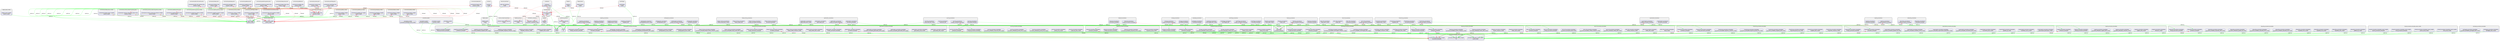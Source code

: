 digraph ColumnSameAsNetwork {
graph [
            fontname="Helvetica",
            fontsize=12,
            bgcolor=white,
            splines=true,
            nodesep=0.6,
            concentrate=true,
            compound=true,
        ];
node [shape=box, style=rounded, fontname="Helvetica"];
edge [fontname="Helvetica"];
subgraph cluster_commercial_volume_measuring_device_lots {
  C170 [color="blue", fillcolor="#ffffff", label="commercial_volume_measuring_device_lots\nproduct_model"];
  label="commercial_volume_measuring_device_lots";
  style="filled, rounded";
  fillcolor="#f0f0f0";
}
subgraph cluster_commercial_centrifuge_lots {
  C136 [color="blue", fillcolor="#ffffff", label="commercial_centrifuge_lots\nproduct_model"];
  label="commercial_centrifuge_lots";
  style="filled, rounded";
  fillcolor="#f0f0f0";
}
subgraph cluster_commercial_product_lots {
  C165 [color="blue", fillcolor="#ffffff", label="commercial_product_lots\nproduct_model"];
  label="commercial_product_lots";
  style="filled, rounded";
  fillcolor="#f0f0f0";
}
subgraph cluster_supernatant_procedure_templates {
  C491 [color="blue", fillcolor="#ffffff", label="supernatant_procedure_templates\nforeign_procedure_template"];
  C493 [color="blue", fillcolor="#ffffff", label="supernatant_procedure_templates\npipette_tip_model"];
  C494 [color="blue", fillcolor="#ffffff", label="supernatant_procedure_templates\nprocedure_template"];
  C495 [color="blue", fillcolor="#ffffff", label="supernatant_procedure_templates\nprocedure_template_pipette_tip_model"];
  C496 [color="blue", fillcolor="#ffffff", label="supernatant_procedure_templates\nprocedure_template_stratified_source_model"];
  C497 [color="blue", fillcolor="#ffffff", label="supernatant_procedure_templates\nprocedure_template_supernatant_destination_model"];
  C498 [color="blue", fillcolor="#ffffff", label="supernatant_procedure_templates\nprocedure_template_transferred_with_model"];
  C499 [color="blue", fillcolor="#ffffff", label="supernatant_procedure_templates\nstratified_source_model"];
  C500 [color="blue", fillcolor="#ffffff", label="supernatant_procedure_templates\nsupernatant_destination_model"];
  C501 [color="blue", fillcolor="#ffffff", label="supernatant_procedure_templates\ntransferred_with_model"];
  label="supernatant_procedure_templates";
  style="filled, rounded";
  fillcolor="#f0f0f0";
}
subgraph cluster_photograph_procedure_templates {
  C340 [color="blue", fillcolor="#ffffff", label="photograph_procedure_templates\nforeign_procedure_template"];
  C341 [color="blue", fillcolor="#ffffff", label="photograph_procedure_templates\nphotographed_asset_model"];
  C342 [color="blue", fillcolor="#ffffff", label="photograph_procedure_templates\nphotographed_with_model"];
  C343 [color="blue", fillcolor="#ffffff", label="photograph_procedure_templates\nprocedure_template"];
  C344 [color="blue", fillcolor="#ffffff", label="photograph_procedure_templates\nprocedure_template_photographed_asset_model"];
  C345 [color="blue", fillcolor="#ffffff", label="photograph_procedure_templates\nprocedure_template_photographed_with_model"];
  label="photograph_procedure_templates";
  style="filled, rounded";
  fillcolor="#f0f0f0";
}
subgraph cluster_freeze_drying_procedure_templates {
  C230 [color="blue", fillcolor="#ffffff", label="freeze_drying_procedure_templates\nforeign_procedure_template"];
  C231 [color="blue", fillcolor="#ffffff", label="freeze_drying_procedure_templates\nfreeze_dried_container_model"];
  C232 [color="blue", fillcolor="#ffffff", label="freeze_drying_procedure_templates\nfreeze_dried_with_model"];
  C236 [color="blue", fillcolor="#ffffff", label="freeze_drying_procedure_templates\nprocedure_template"];
  C237 [color="blue", fillcolor="#ffffff", label="freeze_drying_procedure_templates\nprocedure_template_freeze_dried_container_model"];
  C238 [color="blue", fillcolor="#ffffff", label="freeze_drying_procedure_templates\nprocedure_template_freeze_dried_with_model"];
  label="freeze_drying_procedure_templates";
  style="filled, rounded";
  fillcolor="#f0f0f0";
}
subgraph cluster_commercial_camera_lots {
  C132 [color="blue", fillcolor="#ffffff", label="commercial_camera_lots\nproduct_model"];
  label="commercial_camera_lots";
  style="filled, rounded";
  fillcolor="#f0f0f0";
}
subgraph cluster_digital_asset_models {
  C188 [color="blue", fillcolor="#ffffff", label="digital_asset_models\nparent_model"];
  label="digital_asset_models";
  style="filled, rounded";
  fillcolor="#f0f0f0";
}
subgraph cluster_commercial_freezer_lots {
  C144 [color="blue", fillcolor="#ffffff", label="commercial_freezer_lots\nproduct_model"];
  label="commercial_freezer_lots";
  style="filled, rounded";
  fillcolor="#f0f0f0";
}
subgraph cluster_disposal_procedures {
  C197 [color="blue", fillcolor="#ffffff", label="disposal_procedures\nforeign_procedure_template"];
  C199 [color="blue", fillcolor="#ffffff", label="disposal_procedures\nprocedure_template"];
  label="disposal_procedures";
  style="filled, rounded";
  fillcolor="#f0f0f0";
}
subgraph cluster_commercial_ball_mill_machine_lots {
  C124 [color="blue", fillcolor="#ffffff", label="commercial_ball_mill_machine_lots\nproduct_model"];
  label="commercial_ball_mill_machine_lots";
  style="filled, rounded";
  fillcolor="#f0f0f0";
}
subgraph cluster_ball_mill_machines {
  C50 [color="blue", fillcolor="#ffffff", label="ball_mill_machines\nmodel"];
  label="ball_mill_machines";
  style="filled, rounded";
  fillcolor="#f0f0f0";
}
subgraph cluster_commercial_pipette_lots {
  C152 [color="blue", fillcolor="#ffffff", label="commercial_pipette_lots\nproduct_model"];
  label="commercial_pipette_lots";
  style="filled, rounded";
  fillcolor="#f0f0f0";
}
subgraph cluster_commercial_pipette_models {
  C154 [color="blue", fillcolor="#ffffff", label="commercial_pipette_models\nparent_model"];
  label="commercial_pipette_models";
  style="filled, rounded";
  fillcolor="#f0f0f0";
}
subgraph cluster_storage_procedures {
  C486 [color="blue", fillcolor="#ffffff", label="storage_procedures\nforeign_procedure_template"];
  C488 [color="blue", fillcolor="#ffffff", label="storage_procedures\nprocedure_template"];
  label="storage_procedures";
  style="filled, rounded";
  fillcolor="#f0f0f0";
}
subgraph cluster_commercial_packaging_models {
  C150 [color="blue", fillcolor="#ffffff", label="commercial_packaging_models\nparent_model"];
  label="commercial_packaging_models";
  style="filled, rounded";
  fillcolor="#f0f0f0";
}
subgraph cluster_procedure_assets {
  C381 [color="blue", fillcolor="#ffffff", label="procedure_assets\nancestor_model"];
  C382 [color="blue", fillcolor="#ffffff", label="procedure_assets\nasset"];
  C387 [color="blue", fillcolor="#ffffff", label="procedure_assets\nprocedure_template"];
  C388 [color="blue", fillcolor="#ffffff", label="procedure_assets\nprocedure_template_asset_model"];
  label="procedure_assets";
  style="filled, rounded";
  fillcolor="#f0f0f0";
}
subgraph cluster_physical_asset_models {
  C354 [color="blue", fillcolor="#ffffff", label="physical_asset_models\nparent_model"];
  label="physical_asset_models";
  style="filled, rounded";
  fillcolor="#f0f0f0";
}
subgraph cluster_fractioning_procedure_templates {
  C208 [color="blue", fillcolor="#ffffff", label="fractioning_procedure_templates\nforeign_procedure_template"];
  C209 [color="blue", fillcolor="#ffffff", label="fractioning_procedure_templates\nfragment_container_model"];
  C210 [color="blue", fillcolor="#ffffff", label="fractioning_procedure_templates\nfragment_placed_into_model"];
  C212 [color="blue", fillcolor="#ffffff", label="fractioning_procedure_templates\nprocedure_template"];
  C213 [color="blue", fillcolor="#ffffff", label="fractioning_procedure_templates\nprocedure_template_fragment_container_model"];
  C214 [color="blue", fillcolor="#ffffff", label="fractioning_procedure_templates\nprocedure_template_fragment_placed_into_model"];
  C215 [color="blue", fillcolor="#ffffff", label="fractioning_procedure_templates\nprocedure_template_weighed_with_model"];
  C217 [color="blue", fillcolor="#ffffff", label="fractioning_procedure_templates\nweighed_with_model"];
  label="fractioning_procedure_templates";
  style="filled, rounded";
  fillcolor="#f0f0f0";
}
subgraph cluster_freezing_procedure_templates {
  C250 [color="blue", fillcolor="#ffffff", label="freezing_procedure_templates\nforeign_procedure_template"];
  C251 [color="blue", fillcolor="#ffffff", label="freezing_procedure_templates\nfrozen_container_model"];
  C252 [color="blue", fillcolor="#ffffff", label="freezing_procedure_templates\nfrozen_with_model"];
  C255 [color="blue", fillcolor="#ffffff", label="freezing_procedure_templates\nprocedure_template"];
  C256 [color="blue", fillcolor="#ffffff", label="freezing_procedure_templates\nprocedure_template_frozen_container_model"];
  C257 [color="blue", fillcolor="#ffffff", label="freezing_procedure_templates\nprocedure_template_frozen_with_model"];
  label="freezing_procedure_templates";
  style="filled, rounded";
  fillcolor="#f0f0f0";
}
subgraph cluster_procedures {
  C411 [color="blue", fillcolor="#ffffff", label="procedures\nprocedure_template"];
  label="procedures";
  style="filled, rounded";
  fillcolor="#f0f0f0";
}
subgraph cluster_weighing_procedures {
  C571 [color="blue", fillcolor="#ffffff", label="weighing_procedures\nforeign_procedure_template"];
  C574 [color="blue", fillcolor="#ffffff", label="weighing_procedures\nprocedure_template"];
  C576 [color="blue", fillcolor="#ffffff", label="weighing_procedures\nweighed_with"];
  C577 [color="blue", fillcolor="#ffffff", label="weighing_procedures\nweighed_with_model"];
  label="weighing_procedures";
  style="filled, rounded";
  fillcolor="#f0f0f0";
}
subgraph cluster_asset_models {
  C36 [color="blue", fillcolor="#ffffff", label="asset_models\nparent_model"];
  label="asset_models";
  style="filled, rounded";
  fillcolor="#f0f0f0";
}
subgraph cluster_capping_procedures {
  C92 [color="blue", fillcolor="#ffffff", label="capping_procedures\nforeign_procedure_template"];
  C94 [color="blue", fillcolor="#ffffff", label="capping_procedures\nprocedure_template"];
  label="capping_procedures";
  style="filled, rounded";
  fillcolor="#f0f0f0";
}
subgraph cluster_commercial_packaging_lots {
  C148 [color="blue", fillcolor="#ffffff", label="commercial_packaging_lots\nproduct_model"];
  label="commercial_packaging_lots";
  style="filled, rounded";
  fillcolor="#f0f0f0";
}
subgraph cluster_commercial_freeze_dryer_models {
  C142 [color="blue", fillcolor="#ffffff", label="commercial_freeze_dryer_models\nparent_model"];
  label="commercial_freeze_dryer_models";
  style="filled, rounded";
  fillcolor="#f0f0f0";
}
subgraph cluster_freeze_dryers {
  C229 [color="blue", fillcolor="#ffffff", label="freeze_dryers\nmodel"];
  label="freeze_dryers";
  style="filled, rounded";
  fillcolor="#f0f0f0";
}
subgraph cluster_geolocation_procedures {
  C273 [color="blue", fillcolor="#ffffff", label="geolocation_procedures\nforeign_procedure_template"];
  C275 [color="blue", fillcolor="#ffffff", label="geolocation_procedures\ngeolocated_with"];
  C276 [color="blue", fillcolor="#ffffff", label="geolocation_procedures\ngeolocated_with_model"];
  C278 [color="blue", fillcolor="#ffffff", label="geolocation_procedures\nprocedure_template"];
  label="geolocation_procedures";
  style="filled, rounded";
  fillcolor="#f0f0f0";
}
subgraph cluster_storage_procedure_templates {
  C477 [color="blue", fillcolor="#ffffff", label="storage_procedure_templates\nforeign_procedure_template"];
  C480 [color="blue", fillcolor="#ffffff", label="storage_procedure_templates\nprocedure_template"];
  C481 [color="blue", fillcolor="#ffffff", label="storage_procedure_templates\nprocedure_template_stored_asset_model"];
  C482 [color="blue", fillcolor="#ffffff", label="storage_procedure_templates\nprocedure_template_stored_into_model"];
  C483 [color="blue", fillcolor="#ffffff", label="storage_procedure_templates\nstored_asset_model"];
  C484 [color="blue", fillcolor="#ffffff", label="storage_procedure_templates\nstored_into_model"];
  label="storage_procedure_templates";
  style="filled, rounded";
  fillcolor="#f0f0f0";
}
subgraph cluster_supernatant_procedures {
  C503 [color="blue", fillcolor="#ffffff", label="supernatant_procedures\nforeign_procedure_template"];
  C506 [color="blue", fillcolor="#ffffff", label="supernatant_procedures\nprocedure_template"];
  label="supernatant_procedures";
  style="filled, rounded";
  fillcolor="#f0f0f0";
}
subgraph cluster_aliquoting_procedures {
  C20 [color="blue", fillcolor="#ffffff", label="aliquoting_procedures\nforeign_procedure_template"];
  C23 [color="blue", fillcolor="#ffffff", label="aliquoting_procedures\nprocedure_template"];
  label="aliquoting_procedures";
  style="filled, rounded";
  fillcolor="#f0f0f0";
}
subgraph cluster_cameras {
  C82 [color="blue", fillcolor="#ffffff", label="cameras\nmodel"];
  label="cameras";
  style="filled, rounded";
  fillcolor="#f0f0f0";
}
subgraph cluster_commercial_weighing_device_models {
  C176 [color="blue", fillcolor="#ffffff", label="commercial_weighing_device_models\nparent_model"];
  label="commercial_weighing_device_models";
  style="filled, rounded";
  fillcolor="#f0f0f0";
}
subgraph cluster_photograph_procedures {
  C347 [color="blue", fillcolor="#ffffff", label="photograph_procedures\nforeign_procedure_template"];
  C349 [color="blue", fillcolor="#ffffff", label="photograph_procedures\nphotographed_with"];
  C350 [color="blue", fillcolor="#ffffff", label="photograph_procedures\nphotographed_with_model"];
  C352 [color="blue", fillcolor="#ffffff", label="photograph_procedures\nprocedure_template"];
  label="photograph_procedures";
  style="filled, rounded";
  fillcolor="#f0f0f0";
}
subgraph cluster_pouring_procedures {
  C374 [color="blue", fillcolor="#ffffff", label="pouring_procedures\nforeign_procedure_template"];
  C375 [color="blue", fillcolor="#ffffff", label="pouring_procedures\nmeasured_with"];
  C376 [color="blue", fillcolor="#ffffff", label="pouring_procedures\nmeasured_with_model"];
  C380 [color="blue", fillcolor="#ffffff", label="pouring_procedures\nprocedure_template"];
  label="pouring_procedures";
  style="filled, rounded";
  fillcolor="#f0f0f0";
}
subgraph cluster_commercial_pipette_tip_models {
  C158 [color="blue", fillcolor="#ffffff", label="commercial_pipette_tip_models\nparent_model"];
  label="commercial_pipette_tip_models";
  style="filled, rounded";
  fillcolor="#f0f0f0";
}
subgraph cluster_commercial_positioning_device_lots {
  C160 [color="blue", fillcolor="#ffffff", label="commercial_positioning_device_lots\nproduct_model"];
  label="commercial_positioning_device_lots";
  style="filled, rounded";
  fillcolor="#f0f0f0";
}
subgraph cluster_commercial_camera_models {
  C134 [color="blue", fillcolor="#ffffff", label="commercial_camera_models\nparent_model"];
  label="commercial_camera_models";
  style="filled, rounded";
  fillcolor="#f0f0f0";
}
subgraph cluster_centrifuge_procedure_templates {
  C97 [color="blue", fillcolor="#ffffff", label="centrifuge_procedure_templates\ncentrifuged_container_model"];
  C98 [color="blue", fillcolor="#ffffff", label="centrifuge_procedure_templates\ncentrifuged_with_model"];
  C99 [color="blue", fillcolor="#ffffff", label="centrifuge_procedure_templates\nforeign_procedure_template"];
  C102 [color="blue", fillcolor="#ffffff", label="centrifuge_procedure_templates\nprocedure_template"];
  C103 [color="blue", fillcolor="#ffffff", label="centrifuge_procedure_templates\nprocedure_template_centrifuged_container_model"];
  C104 [color="blue", fillcolor="#ffffff", label="centrifuge_procedure_templates\nprocedure_template_centrifuged_with_model"];
  label="centrifuge_procedure_templates";
  style="filled, rounded";
  fillcolor="#f0f0f0";
}
subgraph cluster_commercial_positioning_device_models {
  C162 [color="blue", fillcolor="#ffffff", label="commercial_positioning_device_models\nparent_model"];
  label="commercial_positioning_device_models";
  style="filled, rounded";
  fillcolor="#f0f0f0";
}
subgraph cluster_volumetric_containers {
  C560 [color="blue", fillcolor="#ffffff", label="volumetric_containers\nvolumetric_container_model"];
  label="volumetric_containers";
  style="filled, rounded";
  fillcolor="#f0f0f0";
}
subgraph cluster_volume_measuring_devices {
  C556 [color="blue", fillcolor="#ffffff", label="volume_measuring_devices\nmodel"];
  label="volume_measuring_devices";
  style="filled, rounded";
  fillcolor="#f0f0f0";
}
subgraph cluster_commercial_beads_models {
  C130 [color="blue", fillcolor="#ffffff", label="commercial_beads_models\nparent_model"];
  label="commercial_beads_models";
  style="filled, rounded";
  fillcolor="#f0f0f0";
}
subgraph cluster_digital_assets {
  C190 [color="blue", fillcolor="#ffffff", label="digital_assets\nmodel"];
  label="digital_assets";
  style="filled, rounded";
  fillcolor="#f0f0f0";
}
subgraph cluster_capping_procedure_templates {
  C83 [color="blue", fillcolor="#ffffff", label="capping_procedure_templates\ncapped_with_model"];
  C84 [color="blue", fillcolor="#ffffff", label="capping_procedure_templates\ncontainer_model"];
  C85 [color="blue", fillcolor="#ffffff", label="capping_procedure_templates\nforeign_procedure_template"];
  C86 [color="blue", fillcolor="#ffffff", label="capping_procedure_templates\nprocedure_template"];
  C87 [color="blue", fillcolor="#ffffff", label="capping_procedure_templates\nprocedure_template_capped_with_model"];
  C88 [color="blue", fillcolor="#ffffff", label="capping_procedure_templates\nprocedure_template_container_model"];
  label="capping_procedure_templates";
  style="filled, rounded";
  fillcolor="#f0f0f0";
}
subgraph cluster_commercial_centrifuge_models {
  C138 [color="blue", fillcolor="#ffffff", label="commercial_centrifuge_models\nparent_model"];
  label="commercial_centrifuge_models";
  style="filled, rounded";
  fillcolor="#f0f0f0";
}
subgraph cluster_shared_procedure_template_asset_models {
  C461 [color="blue", fillcolor="#ffffff", label="shared_procedure_template_asset_models\nchild_asset_model"];
  C463 [color="blue", fillcolor="#ffffff", label="shared_procedure_template_asset_models\nchild_procedure_template"];
  C467 [color="blue", fillcolor="#ffffff", label="shared_procedure_template_asset_models\nparent_asset_model"];
  C468 [color="blue", fillcolor="#ffffff", label="shared_procedure_template_asset_models\nparent_procedure_template"];
  label="shared_procedure_template_asset_models";
  style="filled, rounded";
  fillcolor="#f0f0f0";
}
subgraph cluster_freeze_drying_procedures {
  C241 [color="blue", fillcolor="#ffffff", label="freeze_drying_procedures\nforeign_procedure_template"];
  C243 [color="blue", fillcolor="#ffffff", label="freeze_drying_procedures\nfreeze_dryed_with"];
  C244 [color="blue", fillcolor="#ffffff", label="freeze_drying_procedures\nfreeze_dryed_with_model"];
  C246 [color="blue", fillcolor="#ffffff", label="freeze_drying_procedures\nprocedure_template"];
  label="freeze_drying_procedures";
  style="filled, rounded";
  fillcolor="#f0f0f0";
}
subgraph cluster_centrifuge_procedures {
  C108 [color="blue", fillcolor="#ffffff", label="centrifuge_procedures\ncentrifuged_with"];
  C109 [color="blue", fillcolor="#ffffff", label="centrifuge_procedures\ncentrifuged_with_model"];
  C111 [color="blue", fillcolor="#ffffff", label="centrifuge_procedures\nforeign_procedure_template"];
  C113 [color="blue", fillcolor="#ffffff", label="centrifuge_procedures\nprocedure_template"];
  label="centrifuge_procedures";
  style="filled, rounded";
  fillcolor="#f0f0f0";
}
subgraph cluster_weighing_devices {
  C563 [color="blue", fillcolor="#ffffff", label="weighing_devices\nmodel"];
  label="weighing_devices";
  style="filled, rounded";
  fillcolor="#f0f0f0";
}
subgraph cluster_assets {
  C42 [color="blue", fillcolor="#ffffff", label="assets\nid"];
  C43 [color="blue", fillcolor="#ffffff", label="assets\nmodel"];
  label="assets";
  style="filled, rounded";
  fillcolor="#f0f0f0";
}
subgraph cluster_pipettes {
  C360 [color="blue", fillcolor="#ffffff", label="pipettes\nmodel"];
  label="pipettes";
  style="filled, rounded";
  fillcolor="#f0f0f0";
}
subgraph cluster_disposal_procedure_templates {
  C191 [color="blue", fillcolor="#ffffff", label="disposal_procedure_templates\ndisposed_asset_model"];
  C192 [color="blue", fillcolor="#ffffff", label="disposal_procedure_templates\nforeign_procedure_template"];
  C193 [color="blue", fillcolor="#ffffff", label="disposal_procedure_templates\nprocedure_template"];
  C194 [color="blue", fillcolor="#ffffff", label="disposal_procedure_templates\nprocedure_template_disposed_asset_model"];
  label="disposal_procedure_templates";
  style="filled, rounded";
  fillcolor="#f0f0f0";
}
subgraph cluster_ball_mill_procedure_templates {
  C51 [color="blue", fillcolor="#ffffff", label="ball_mill_procedure_templates\nbead_model"];
  C52 [color="blue", fillcolor="#ffffff", label="ball_mill_procedure_templates\nforeign_procedure_template"];
  C56 [color="blue", fillcolor="#ffffff", label="ball_mill_procedure_templates\nmilled_container_model"];
  C57 [color="blue", fillcolor="#ffffff", label="ball_mill_procedure_templates\nmilled_with_model"];
  C59 [color="blue", fillcolor="#ffffff", label="ball_mill_procedure_templates\nprocedure_template"];
  C60 [color="blue", fillcolor="#ffffff", label="ball_mill_procedure_templates\nprocedure_template_bead_model"];
  C61 [color="blue", fillcolor="#ffffff", label="ball_mill_procedure_templates\nprocedure_template_milled_container_model"];
  C62 [color="blue", fillcolor="#ffffff", label="ball_mill_procedure_templates\nprocedure_template_milled_with_model"];
  label="ball_mill_procedure_templates";
  style="filled, rounded";
  fillcolor="#f0f0f0";
}
subgraph cluster_commercial_freeze_dryer_lots {
  C140 [color="blue", fillcolor="#ffffff", label="commercial_freeze_dryer_lots\nproduct_model"];
  label="commercial_freeze_dryer_lots";
  style="filled, rounded";
  fillcolor="#f0f0f0";
}
subgraph cluster_freezing_procedures {
  C260 [color="blue", fillcolor="#ffffff", label="freezing_procedures\nforeign_procedure_template"];
  C262 [color="blue", fillcolor="#ffffff", label="freezing_procedures\nfrozen_with"];
  C263 [color="blue", fillcolor="#ffffff", label="freezing_procedures\nfrozen_with_model"];
  C265 [color="blue", fillcolor="#ffffff", label="freezing_procedures\nprocedure_template"];
  label="freezing_procedures";
  style="filled, rounded";
  fillcolor="#f0f0f0";
}
subgraph cluster_commercial_pipette_tip_lots {
  C156 [color="blue", fillcolor="#ffffff", label="commercial_pipette_tip_lots\nproduct_model"];
  label="commercial_pipette_tip_lots";
  style="filled, rounded";
  fillcolor="#f0f0f0";
}
subgraph cluster_commercial_volume_measuring_device_models {
  C172 [color="blue", fillcolor="#ffffff", label="commercial_volume_measuring_device_models\nparent_model"];
  label="commercial_volume_measuring_device_models";
  style="filled, rounded";
  fillcolor="#f0f0f0";
}
subgraph cluster_commercial_weighing_device_lots {
  C174 [color="blue", fillcolor="#ffffff", label="commercial_weighing_device_lots\nproduct_model"];
  label="commercial_weighing_device_lots";
  style="filled, rounded";
  fillcolor="#f0f0f0";
}
subgraph cluster_packaging_procedure_templates {
  C319 [color="blue", fillcolor="#ffffff", label="packaging_procedure_templates\npackaged_with_model"];
  C321 [color="blue", fillcolor="#ffffff", label="packaging_procedure_templates\nprocedure_template_packaged_with_model"];
  label="packaging_procedure_templates";
  style="filled, rounded";
  fillcolor="#f0f0f0";
}
subgraph cluster_weighing_procedure_templates {
  C564 [color="blue", fillcolor="#ffffff", label="weighing_procedure_templates\nforeign_procedure_template"];
  C565 [color="blue", fillcolor="#ffffff", label="weighing_procedure_templates\nprocedure_template"];
  C566 [color="blue", fillcolor="#ffffff", label="weighing_procedure_templates\nprocedure_template_weighed_container_model"];
  C567 [color="blue", fillcolor="#ffffff", label="weighing_procedure_templates\nprocedure_template_weighed_with_model"];
  C568 [color="blue", fillcolor="#ffffff", label="weighing_procedure_templates\nweighed_container_model"];
  C569 [color="blue", fillcolor="#ffffff", label="weighing_procedure_templates\nweighed_with_model"];
  label="weighing_procedure_templates";
  style="filled, rounded";
  fillcolor="#f0f0f0";
}
subgraph cluster_geolocation_procedure_templates {
  C266 [color="blue", fillcolor="#ffffff", label="geolocation_procedure_templates\nforeign_procedure_template"];
  C267 [color="blue", fillcolor="#ffffff", label="geolocation_procedure_templates\ngeolocated_asset_model"];
  C268 [color="blue", fillcolor="#ffffff", label="geolocation_procedure_templates\ngeolocated_with_model"];
  C269 [color="blue", fillcolor="#ffffff", label="geolocation_procedure_templates\nprocedure_template"];
  C270 [color="blue", fillcolor="#ffffff", label="geolocation_procedure_templates\nprocedure_template_geolocated_asset_model"];
  C271 [color="blue", fillcolor="#ffffff", label="geolocation_procedure_templates\nprocedure_template_geolocated_with_model"];
  label="geolocation_procedure_templates";
  style="filled, rounded";
  fillcolor="#f0f0f0";
}
subgraph cluster_commercial_freezer_models {
  C146 [color="blue", fillcolor="#ffffff", label="commercial_freezer_models\nparent_model"];
  label="commercial_freezer_models";
  style="filled, rounded";
  fillcolor="#f0f0f0";
}
subgraph cluster_procedure_template_asset_models {
  C389 [color="blue", fillcolor="#ffffff", label="procedure_template_asset_models\nasset_model"];
  C392 [color="blue", fillcolor="#ffffff", label="procedure_template_asset_models\nid"];
  C394 [color="blue", fillcolor="#ffffff", label="procedure_template_asset_models\nprocedure_template"];
  label="procedure_template_asset_models";
  style="filled, rounded";
  fillcolor="#f0f0f0";
}
subgraph cluster_aliquoting_procedure_templates {
  C6 [color="blue", fillcolor="#ffffff", label="aliquoting_procedure_templates\naliquoted_from_model"];
  C7 [color="blue", fillcolor="#ffffff", label="aliquoting_procedure_templates\naliquoted_into_model"];
  C8 [color="blue", fillcolor="#ffffff", label="aliquoting_procedure_templates\naliquoted_with_model"];
  C9 [color="blue", fillcolor="#ffffff", label="aliquoting_procedure_templates\nforeign_procedure_template"];
  C11 [color="blue", fillcolor="#ffffff", label="aliquoting_procedure_templates\npipette_tip_model"];
  C12 [color="blue", fillcolor="#ffffff", label="aliquoting_procedure_templates\nprocedure_template"];
  C13 [color="blue", fillcolor="#ffffff", label="aliquoting_procedure_templates\nprocedure_template_aliquoted_from_model"];
  C14 [color="blue", fillcolor="#ffffff", label="aliquoting_procedure_templates\nprocedure_template_aliquoted_into_model"];
  C15 [color="blue", fillcolor="#ffffff", label="aliquoting_procedure_templates\nprocedure_template_aliquoted_with_model"];
  C16 [color="blue", fillcolor="#ffffff", label="aliquoting_procedure_templates\nprocedure_template_pipette_tip_model"];
  label="aliquoting_procedure_templates";
  style="filled, rounded";
  fillcolor="#f0f0f0";
}
subgraph cluster_centrifuges {
  C115 [color="blue", fillcolor="#ffffff", label="centrifuges\nmodel"];
  label="centrifuges";
  style="filled, rounded";
  fillcolor="#f0f0f0";
}
subgraph cluster_ball_mill_procedures {
  C66 [color="blue", fillcolor="#ffffff", label="ball_mill_procedures\nforeign_procedure_template"];
  C68 [color="blue", fillcolor="#ffffff", label="ball_mill_procedures\nmilled_with"];
  C69 [color="blue", fillcolor="#ffffff", label="ball_mill_procedures\nmilled_with_model"];
  C71 [color="blue", fillcolor="#ffffff", label="ball_mill_procedures\nprocedure_template"];
  label="ball_mill_procedures";
  style="filled, rounded";
  fillcolor="#f0f0f0";
}
subgraph cluster_physical_assets {
  C356 [color="blue", fillcolor="#ffffff", label="physical_assets\nmodel"];
  label="physical_assets";
  style="filled, rounded";
  fillcolor="#f0f0f0";
}
subgraph cluster_fractioning_procedures {
  C219 [color="blue", fillcolor="#ffffff", label="fractioning_procedures\nforeign_procedure_template"];
  C224 [color="blue", fillcolor="#ffffff", label="fractioning_procedures\nprocedure_template"];
  C225 [color="blue", fillcolor="#ffffff", label="fractioning_procedures\nweighed_with"];
  C226 [color="blue", fillcolor="#ffffff", label="fractioning_procedures\nweighed_with_model"];
  label="fractioning_procedures";
  style="filled, rounded";
  fillcolor="#f0f0f0";
}
subgraph cluster_commercial_beads_lots {
  C128 [color="blue", fillcolor="#ffffff", label="commercial_beads_lots\nproduct_model"];
  label="commercial_beads_lots";
  style="filled, rounded";
  fillcolor="#f0f0f0";
}
subgraph cluster_pouring_procedure_templates {
  C364 [color="blue", fillcolor="#ffffff", label="pouring_procedure_templates\nforeign_procedure_template"];
  C366 [color="blue", fillcolor="#ffffff", label="pouring_procedure_templates\nmeasured_with_model"];
  C368 [color="blue", fillcolor="#ffffff", label="pouring_procedure_templates\npoured_into_model"];
  C369 [color="blue", fillcolor="#ffffff", label="pouring_procedure_templates\nprocedure_template"];
  C370 [color="blue", fillcolor="#ffffff", label="pouring_procedure_templates\nprocedure_template_measured_with_model"];
  C371 [color="blue", fillcolor="#ffffff", label="pouring_procedure_templates\nprocedure_template_poured_from_model"];
  C372 [color="blue", fillcolor="#ffffff", label="pouring_procedure_templates\nprocedure_template_poured_into_model"];
  label="pouring_procedure_templates";
  style="filled, rounded";
  fillcolor="#f0f0f0";
}
subgraph cluster_freezers {
  C249 [color="blue", fillcolor="#ffffff", label="freezers\nmodel"];
  label="freezers";
  style="filled, rounded";
  fillcolor="#f0f0f0";
}
subgraph cluster_containers {
  C183 [color="blue", fillcolor="#ffffff", label="containers\ncontainer_model"];
  label="containers";
  style="filled, rounded";
  fillcolor="#f0f0f0";
}
subgraph cluster_packaging_procedures {
  C325 [color="blue", fillcolor="#ffffff", label="packaging_procedures\nprocedure_template"];
  label="packaging_procedures";
  style="filled, rounded";
  fillcolor="#f0f0f0";
}
subgraph cluster_positioning_devices {
  C363 [color="blue", fillcolor="#ffffff", label="positioning_devices\nmodel"];
  label="positioning_devices";
  style="filled, rounded";
  fillcolor="#f0f0f0";
}
subgraph cluster_commercial_ball_mill_machine_models {
  C126 [color="blue", fillcolor="#ffffff", label="commercial_ball_mill_machine_models\nparent_model"];
  label="commercial_ball_mill_machine_models";
  style="filled, rounded";
  fillcolor="#f0f0f0";
}
  C6 -> C389 [color="green", label="same as"];
  C7 -> C389 [color="green", label="same as"];
  C8 -> C389 [color="green", label="same as"];
  C9 -> C394 [color="green", label="same as"];
  C11 -> C389 [color="green", label="same as"];
  C13 -> C392 [color="green", label="same as"];
  C14 -> C392 [color="green", label="same as"];
  C15 -> C392 [color="green", label="same as"];
  C16 -> C392 [color="green", label="same as"];
  C20 -> C9 [color="green", label="same as"];
  C23 -> C12 [color="green", label="same as"];
  C23 -> C411 [color="green", label="same as"];
  C50 -> C43 [color="green", label="same as"];
  C51 -> C389 [color="green", label="same as"];
  C52 -> C394 [color="green", label="same as"];
  C56 -> C389 [color="green", label="same as"];
  C57 -> C389 [color="green", label="same as"];
  C60 -> C392 [color="green", label="same as"];
  C61 -> C392 [color="green", label="same as"];
  C62 -> C392 [color="green", label="same as"];
  C66 -> C52 [color="green", label="same as"];
  C68 -> C42 [color="green", label="same as"];
  C69 -> C43 [color="green", label="same as"];
  C71 -> C59 [color="green", label="same as"];
  C71 -> C411 [color="green", label="same as"];
  C82 -> C43 [color="green", label="same as"];
  C83 -> C389 [color="green", label="same as"];
  C84 -> C389 [color="green", label="same as"];
  C85 -> C394 [color="green", label="same as"];
  C87 -> C392 [color="green", label="same as"];
  C88 -> C392 [color="green", label="same as"];
  C92 -> C85 [color="green", label="same as"];
  C94 -> C86 [color="green", label="same as"];
  C94 -> C411 [color="green", label="same as"];
  C97 -> C389 [color="green", label="same as"];
  C98 -> C389 [color="green", label="same as"];
  C99 -> C394 [color="green", label="same as"];
  C103 -> C392 [color="green", label="same as"];
  C104 -> C392 [color="green", label="same as"];
  C108 -> C42 [color="green", label="same as"];
  C109 -> C43 [color="green", label="same as"];
  C111 -> C99 [color="green", label="same as"];
  C113 -> C102 [color="green", label="same as"];
  C113 -> C411 [color="green", label="same as"];
  C115 -> C43 [color="green", label="same as"];
  C124 -> C36 [color="green", label="same as"];
  C126 -> C36 [color="green", label="same as"];
  C128 -> C36 [color="green", label="same as"];
  C130 -> C36 [color="green", label="same as"];
  C132 -> C36 [color="green", label="same as"];
  C134 -> C36 [color="green", label="same as"];
  C136 -> C36 [color="green", label="same as"];
  C138 -> C36 [color="green", label="same as"];
  C140 -> C36 [color="green", label="same as"];
  C142 -> C36 [color="green", label="same as"];
  C144 -> C36 [color="green", label="same as"];
  C146 -> C36 [color="green", label="same as"];
  C148 -> C36 [color="green", label="same as"];
  C150 -> C36 [color="green", label="same as"];
  C152 -> C36 [color="green", label="same as"];
  C154 -> C36 [color="green", label="same as"];
  C156 -> C36 [color="green", label="same as"];
  C158 -> C36 [color="green", label="same as"];
  C160 -> C36 [color="green", label="same as"];
  C162 -> C36 [color="green", label="same as"];
  C165 -> C36 [color="green", label="same as"];
  C170 -> C36 [color="green", label="same as"];
  C172 -> C36 [color="green", label="same as"];
  C174 -> C36 [color="green", label="same as"];
  C176 -> C36 [color="green", label="same as"];
  C183 -> C43 [color="green", label="same as"];
  C188 -> C36 [color="green", label="same as"];
  C190 -> C43 [color="green", label="same as"];
  C191 -> C389 [color="green", label="same as"];
  C192 -> C394 [color="green", label="same as"];
  C194 -> C392 [color="green", label="same as"];
  C197 -> C192 [color="green", label="same as"];
  C199 -> C193 [color="green", label="same as"];
  C199 -> C411 [color="green", label="same as"];
  C208 -> C394 [color="green", label="same as"];
  C209 -> C389 [color="green", label="same as"];
  C210 -> C389 [color="green", label="same as"];
  C213 -> C392 [color="green", label="same as"];
  C214 -> C392 [color="green", label="same as"];
  C215 -> C392 [color="green", label="same as"];
  C217 -> C389 [color="green", label="same as"];
  C219 -> C208 [color="green", label="same as"];
  C224 -> C212 [color="green", label="same as"];
  C224 -> C411 [color="green", label="same as"];
  C225 -> C42 [color="green", label="same as"];
  C226 -> C43 [color="green", label="same as"];
  C229 -> C43 [color="green", label="same as"];
  C231 -> C389 [color="green", label="same as"];
  C232 -> C389 [color="green", label="same as"];
  C237 -> C392 [color="green", label="same as"];
  C238 -> C392 [color="green", label="same as"];
  C241 -> C230 [color="green", label="same as"];
  C243 -> C42 [color="green", label="same as"];
  C244 -> C43 [color="green", label="same as"];
  C246 -> C236 [color="green", label="same as"];
  C246 -> C411 [color="green", label="same as"];
  C249 -> C43 [color="green", label="same as"];
  C250 -> C394 [color="green", label="same as"];
  C251 -> C389 [color="green", label="same as"];
  C252 -> C389 [color="green", label="same as"];
  C256 -> C392 [color="green", label="same as"];
  C257 -> C392 [color="green", label="same as"];
  C260 -> C250 [color="green", label="same as"];
  C262 -> C42 [color="green", label="same as"];
  C263 -> C43 [color="green", label="same as"];
  C265 -> C255 [color="green", label="same as"];
  C265 -> C411 [color="green", label="same as"];
  C266 -> C394 [color="green", label="same as"];
  C267 -> C389 [color="green", label="same as"];
  C268 -> C389 [color="green", label="same as"];
  C270 -> C392 [color="green", label="same as"];
  C271 -> C392 [color="green", label="same as"];
  C273 -> C266 [color="green", label="same as"];
  C275 -> C42 [color="green", label="same as"];
  C276 -> C43 [color="green", label="same as"];
  C278 -> C269 [color="green", label="same as"];
  C278 -> C411 [color="green", label="same as"];
  C319 -> C389 [color="green", label="same as"];
  C321 -> C392 [color="green", label="same as"];
  C325 -> C411 [color="green", label="same as"];
  C340 -> C394 [color="green", label="same as"];
  C341 -> C389 [color="green", label="same as"];
  C342 -> C389 [color="green", label="same as"];
  C344 -> C392 [color="green", label="same as"];
  C345 -> C392 [color="green", label="same as"];
  C347 -> C340 [color="green", label="same as"];
  C349 -> C42 [color="green", label="same as"];
  C350 -> C43 [color="green", label="same as"];
  C352 -> C343 [color="green", label="same as"];
  C352 -> C411 [color="green", label="same as"];
  C354 -> C36 [color="green", label="same as"];
  C356 -> C43 [color="green", label="same as"];
  C360 -> C43 [color="green", label="same as"];
  C363 -> C43 [color="green", label="same as"];
  C364 -> C394 [color="green", label="same as"];
  C366 -> C389 [color="green", label="same as"];
  C368 -> C389 [color="green", label="same as"];
  C370 -> C392 [color="green", label="same as"];
  C371 -> C392 [color="green", label="same as"];
  C372 -> C392 [color="green", label="same as"];
  C374 -> C364 [color="green", label="same as"];
  C375 -> C42 [color="green", label="same as"];
  C376 -> C43 [color="green", label="same as"];
  C380 -> C369 [color="green", label="same as"];
  C380 -> C411 [color="green", label="same as"];
  C381 -> C389 [color="green", label="same as"];
  C382 -> C42 [color="green", label="same as"];
  C387 -> C394 [color="green", label="same as"];
  C387 -> C411 [color="green", label="same as"];
  C388 -> C392 [color="green", label="same as"];
  C461 -> C389 [color="green", label="same as"];
  C463 -> C394 [color="green", label="same as"];
  C467 -> C389 [color="green", label="same as"];
  C468 -> C394 [color="green", label="same as"];
  C477 -> C394 [color="green", label="same as"];
  C481 -> C392 [color="green", label="same as"];
  C482 -> C392 [color="green", label="same as"];
  C483 -> C389 [color="green", label="same as"];
  C484 -> C389 [color="green", label="same as"];
  C486 -> C477 [color="green", label="same as"];
  C488 -> C411 [color="green", label="same as"];
  C488 -> C480 [color="green", label="same as"];
  C491 -> C394 [color="green", label="same as"];
  C493 -> C389 [color="green", label="same as"];
  C495 -> C392 [color="green", label="same as"];
  C496 -> C392 [color="green", label="same as"];
  C497 -> C392 [color="green", label="same as"];
  C498 -> C392 [color="green", label="same as"];
  C499 -> C389 [color="green", label="same as"];
  C500 -> C389 [color="green", label="same as"];
  C501 -> C389 [color="green", label="same as"];
  C503 -> C491 [color="green", label="same as"];
  C506 -> C411 [color="green", label="same as"];
  C506 -> C494 [color="green", label="same as"];
  C556 -> C43 [color="green", label="same as"];
  C560 -> C43 [color="green", label="same as"];
  C563 -> C43 [color="green", label="same as"];
  C564 -> C394 [color="green", label="same as"];
  C566 -> C392 [color="green", label="same as"];
  C567 -> C392 [color="green", label="same as"];
  C568 -> C389 [color="green", label="same as"];
  C569 -> C389 [color="green", label="same as"];
  C571 -> C564 [color="green", label="same as"];
  C574 -> C411 [color="green", label="same as"];
  C574 -> C565 [color="green", label="same as"];
  C576 -> C42 [color="green", label="same as"];
  C577 -> C43 [color="green", label="same as"];
  C12 -> C394 [dir="both", color="red", label="inferred", style=dashed];
  C20 -> C411 [dir="both", color="red", label="inferred", style=dashed];
  C50 -> C356 [dir="both", color="red", label="inferred", style=dashed];
  C59 -> C394 [dir="both", color="red", label="inferred", style=dashed];
  C66 -> C411 [dir="both", color="red", label="inferred", style=dashed];
  C82 -> C356 [dir="both", color="red", label="inferred", style=dashed];
  C86 -> C394 [dir="both", color="red", label="inferred", style=dashed];
  C92 -> C411 [dir="both", color="red", label="inferred", style=dashed];
  C102 -> C394 [dir="both", color="red", label="inferred", style=dashed];
  C111 -> C411 [dir="both", color="red", label="inferred", style=dashed];
  C115 -> C356 [dir="both", color="red", label="inferred", style=dashed];
  C124 -> C165 [dir="both", color="red", label="inferred", style=dashed];
  C124 -> C354 [dir="both", color="red", label="inferred", style=dashed];
  C126 -> C354 [dir="both", color="red", label="inferred", style=dashed];
  C128 -> C165 [dir="both", color="red", label="inferred", style=dashed];
  C128 -> C354 [dir="both", color="red", label="inferred", style=dashed];
  C130 -> C354 [dir="both", color="red", label="inferred", style=dashed];
  C132 -> C165 [dir="both", color="red", label="inferred", style=dashed];
  C132 -> C354 [dir="both", color="red", label="inferred", style=dashed];
  C134 -> C354 [dir="both", color="red", label="inferred", style=dashed];
  C136 -> C165 [dir="both", color="red", label="inferred", style=dashed];
  C136 -> C354 [dir="both", color="red", label="inferred", style=dashed];
  C138 -> C354 [dir="both", color="red", label="inferred", style=dashed];
  C140 -> C165 [dir="both", color="red", label="inferred", style=dashed];
  C140 -> C354 [dir="both", color="red", label="inferred", style=dashed];
  C142 -> C354 [dir="both", color="red", label="inferred", style=dashed];
  C144 -> C165 [dir="both", color="red", label="inferred", style=dashed];
  C144 -> C354 [dir="both", color="red", label="inferred", style=dashed];
  C146 -> C354 [dir="both", color="red", label="inferred", style=dashed];
  C148 -> C165 [dir="both", color="red", label="inferred", style=dashed];
  C148 -> C354 [dir="both", color="red", label="inferred", style=dashed];
  C150 -> C354 [dir="both", color="red", label="inferred", style=dashed];
  C152 -> C165 [dir="both", color="red", label="inferred", style=dashed];
  C152 -> C354 [dir="both", color="red", label="inferred", style=dashed];
  C154 -> C354 [dir="both", color="red", label="inferred", style=dashed];
  C156 -> C165 [dir="both", color="red", label="inferred", style=dashed];
  C156 -> C354 [dir="both", color="red", label="inferred", style=dashed];
  C158 -> C354 [dir="both", color="red", label="inferred", style=dashed];
  C160 -> C165 [dir="both", color="red", label="inferred", style=dashed];
  C160 -> C354 [dir="both", color="red", label="inferred", style=dashed];
  C162 -> C354 [dir="both", color="red", label="inferred", style=dashed];
  C165 -> C170 [dir="both", color="red", label="inferred", style=dashed];
  C165 -> C174 [dir="both", color="red", label="inferred", style=dashed];
  C165 -> C354 [dir="both", color="red", label="inferred", style=dashed];
  C170 -> C354 [dir="both", color="red", label="inferred", style=dashed];
  C172 -> C354 [dir="both", color="red", label="inferred", style=dashed];
  C174 -> C354 [dir="both", color="red", label="inferred", style=dashed];
  C176 -> C354 [dir="both", color="red", label="inferred", style=dashed];
  C183 -> C356 [dir="both", color="red", label="inferred", style=dashed];
  C183 -> C560 [dir="both", color="red", label="inferred", style=dashed];
  C193 -> C394 [dir="both", color="red", label="inferred", style=dashed];
  C197 -> C411 [dir="both", color="red", label="inferred", style=dashed];
  C212 -> C394 [dir="both", color="red", label="inferred", style=dashed];
  C219 -> C411 [dir="both", color="red", label="inferred", style=dashed];
  C229 -> C356 [dir="both", color="red", label="inferred", style=dashed];
  C236 -> C394 [dir="both", color="red", label="inferred", style=dashed];
  C249 -> C356 [dir="both", color="red", label="inferred", style=dashed];
  C255 -> C394 [dir="both", color="red", label="inferred", style=dashed];
  C260 -> C411 [dir="both", color="red", label="inferred", style=dashed];
  C269 -> C394 [dir="both", color="red", label="inferred", style=dashed];
  C273 -> C411 [dir="both", color="red", label="inferred", style=dashed];
  C343 -> C394 [dir="both", color="red", label="inferred", style=dashed];
  C347 -> C411 [dir="both", color="red", label="inferred", style=dashed];
  C356 -> C360 [dir="both", color="red", label="inferred", style=dashed];
  C356 -> C363 [dir="both", color="red", label="inferred", style=dashed];
  C356 -> C556 [dir="both", color="red", label="inferred", style=dashed];
  C356 -> C560 [dir="both", color="red", label="inferred", style=dashed];
  C356 -> C563 [dir="both", color="red", label="inferred", style=dashed];
  C369 -> C394 [dir="both", color="red", label="inferred", style=dashed];
  C374 -> C411 [dir="both", color="red", label="inferred", style=dashed];
  C394 -> C480 [dir="both", color="red", label="inferred", style=dashed];
  C394 -> C494 [dir="both", color="red", label="inferred", style=dashed];
  C394 -> C565 [dir="both", color="red", label="inferred", style=dashed];
  C411 -> C486 [dir="both", color="red", label="inferred", style=dashed];
  C411 -> C503 [dir="both", color="red", label="inferred", style=dashed];
  C411 -> C571 [dir="both", color="red", label="inferred", style=dashed];
}

